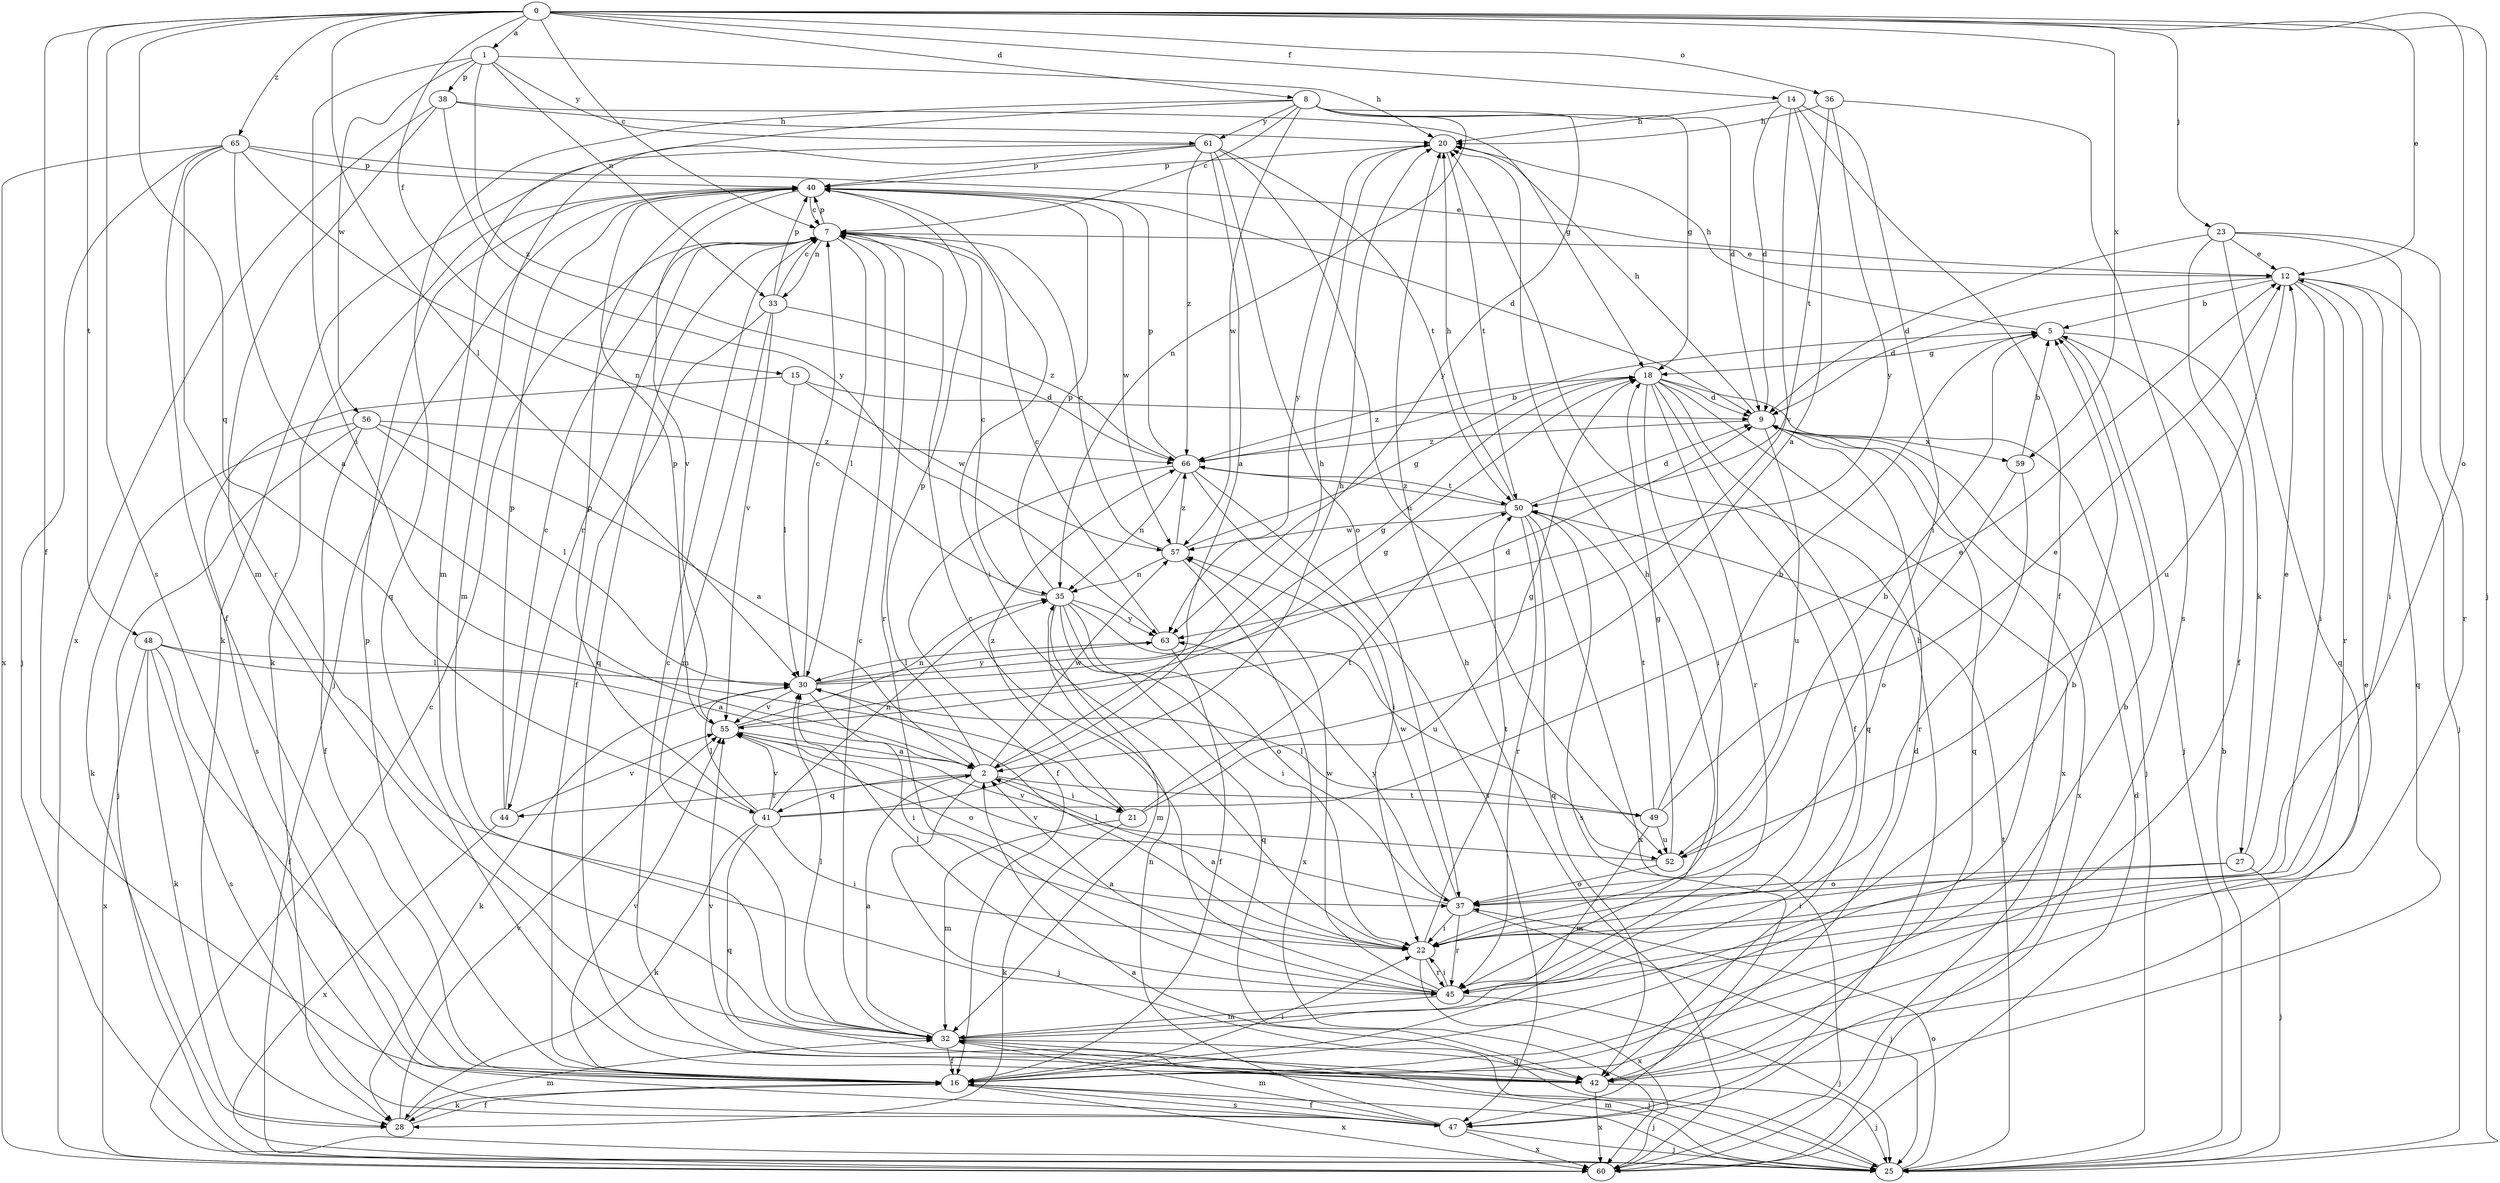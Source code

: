 strict digraph  {
0;
1;
2;
5;
7;
8;
9;
12;
14;
15;
16;
18;
20;
21;
22;
23;
25;
27;
28;
30;
32;
33;
35;
36;
37;
38;
40;
41;
42;
44;
45;
47;
48;
49;
50;
52;
55;
56;
57;
59;
60;
61;
63;
65;
66;
0 -> 1  [label=a];
0 -> 7  [label=c];
0 -> 8  [label=d];
0 -> 12  [label=e];
0 -> 14  [label=f];
0 -> 15  [label=f];
0 -> 16  [label=f];
0 -> 23  [label=j];
0 -> 25  [label=j];
0 -> 30  [label=l];
0 -> 36  [label=o];
0 -> 37  [label=o];
0 -> 41  [label=q];
0 -> 47  [label=s];
0 -> 48  [label=t];
0 -> 59  [label=x];
0 -> 65  [label=z];
1 -> 20  [label=h];
1 -> 21  [label=i];
1 -> 33  [label=n];
1 -> 38  [label=p];
1 -> 56  [label=w];
1 -> 61  [label=y];
1 -> 66  [label=z];
2 -> 20  [label=h];
2 -> 21  [label=i];
2 -> 25  [label=j];
2 -> 40  [label=p];
2 -> 41  [label=q];
2 -> 44  [label=r];
2 -> 49  [label=t];
2 -> 57  [label=w];
5 -> 18  [label=g];
5 -> 20  [label=h];
5 -> 25  [label=j];
5 -> 27  [label=k];
7 -> 12  [label=e];
7 -> 30  [label=l];
7 -> 33  [label=n];
7 -> 40  [label=p];
7 -> 42  [label=q];
7 -> 44  [label=r];
7 -> 45  [label=r];
8 -> 7  [label=c];
8 -> 9  [label=d];
8 -> 18  [label=g];
8 -> 32  [label=m];
8 -> 35  [label=n];
8 -> 42  [label=q];
8 -> 57  [label=w];
8 -> 61  [label=y];
8 -> 63  [label=y];
9 -> 20  [label=h];
9 -> 42  [label=q];
9 -> 52  [label=u];
9 -> 59  [label=x];
9 -> 60  [label=x];
9 -> 66  [label=z];
12 -> 5  [label=b];
12 -> 9  [label=d];
12 -> 22  [label=i];
12 -> 25  [label=j];
12 -> 42  [label=q];
12 -> 45  [label=r];
12 -> 52  [label=u];
14 -> 2  [label=a];
14 -> 9  [label=d];
14 -> 16  [label=f];
14 -> 20  [label=h];
14 -> 22  [label=i];
14 -> 55  [label=v];
15 -> 9  [label=d];
15 -> 30  [label=l];
15 -> 47  [label=s];
15 -> 57  [label=w];
16 -> 5  [label=b];
16 -> 12  [label=e];
16 -> 22  [label=i];
16 -> 25  [label=j];
16 -> 28  [label=k];
16 -> 40  [label=p];
16 -> 47  [label=s];
16 -> 55  [label=v];
16 -> 60  [label=x];
18 -> 9  [label=d];
18 -> 16  [label=f];
18 -> 22  [label=i];
18 -> 25  [label=j];
18 -> 42  [label=q];
18 -> 45  [label=r];
18 -> 60  [label=x];
18 -> 66  [label=z];
20 -> 40  [label=p];
20 -> 50  [label=t];
20 -> 63  [label=y];
21 -> 18  [label=g];
21 -> 28  [label=k];
21 -> 32  [label=m];
21 -> 50  [label=t];
21 -> 66  [label=z];
22 -> 2  [label=a];
22 -> 30  [label=l];
22 -> 45  [label=r];
22 -> 50  [label=t];
22 -> 60  [label=x];
23 -> 9  [label=d];
23 -> 12  [label=e];
23 -> 16  [label=f];
23 -> 22  [label=i];
23 -> 42  [label=q];
23 -> 45  [label=r];
25 -> 2  [label=a];
25 -> 5  [label=b];
25 -> 32  [label=m];
25 -> 37  [label=o];
25 -> 50  [label=t];
27 -> 12  [label=e];
27 -> 22  [label=i];
27 -> 25  [label=j];
27 -> 37  [label=o];
28 -> 16  [label=f];
28 -> 32  [label=m];
28 -> 55  [label=v];
30 -> 7  [label=c];
30 -> 9  [label=d];
30 -> 18  [label=g];
30 -> 22  [label=i];
30 -> 28  [label=k];
30 -> 55  [label=v];
30 -> 63  [label=y];
32 -> 2  [label=a];
32 -> 5  [label=b];
32 -> 7  [label=c];
32 -> 16  [label=f];
32 -> 25  [label=j];
32 -> 30  [label=l];
32 -> 42  [label=q];
33 -> 7  [label=c];
33 -> 16  [label=f];
33 -> 32  [label=m];
33 -> 40  [label=p];
33 -> 55  [label=v];
33 -> 66  [label=z];
35 -> 7  [label=c];
35 -> 22  [label=i];
35 -> 32  [label=m];
35 -> 37  [label=o];
35 -> 40  [label=p];
35 -> 42  [label=q];
35 -> 52  [label=u];
35 -> 63  [label=y];
36 -> 20  [label=h];
36 -> 47  [label=s];
36 -> 50  [label=t];
36 -> 63  [label=y];
37 -> 22  [label=i];
37 -> 25  [label=j];
37 -> 45  [label=r];
37 -> 55  [label=v];
37 -> 57  [label=w];
37 -> 63  [label=y];
38 -> 18  [label=g];
38 -> 20  [label=h];
38 -> 32  [label=m];
38 -> 60  [label=x];
38 -> 63  [label=y];
40 -> 7  [label=c];
40 -> 9  [label=d];
40 -> 22  [label=i];
40 -> 25  [label=j];
40 -> 28  [label=k];
40 -> 55  [label=v];
40 -> 57  [label=w];
41 -> 12  [label=e];
41 -> 20  [label=h];
41 -> 22  [label=i];
41 -> 28  [label=k];
41 -> 30  [label=l];
41 -> 35  [label=n];
41 -> 40  [label=p];
41 -> 42  [label=q];
41 -> 55  [label=v];
42 -> 7  [label=c];
42 -> 9  [label=d];
42 -> 25  [label=j];
42 -> 55  [label=v];
42 -> 60  [label=x];
44 -> 7  [label=c];
44 -> 40  [label=p];
44 -> 55  [label=v];
44 -> 60  [label=x];
45 -> 2  [label=a];
45 -> 7  [label=c];
45 -> 20  [label=h];
45 -> 22  [label=i];
45 -> 25  [label=j];
45 -> 30  [label=l];
45 -> 32  [label=m];
45 -> 57  [label=w];
47 -> 16  [label=f];
47 -> 20  [label=h];
47 -> 25  [label=j];
47 -> 32  [label=m];
47 -> 35  [label=n];
47 -> 60  [label=x];
48 -> 2  [label=a];
48 -> 16  [label=f];
48 -> 28  [label=k];
48 -> 30  [label=l];
48 -> 47  [label=s];
48 -> 60  [label=x];
49 -> 5  [label=b];
49 -> 12  [label=e];
49 -> 30  [label=l];
49 -> 32  [label=m];
49 -> 50  [label=t];
49 -> 52  [label=u];
50 -> 9  [label=d];
50 -> 20  [label=h];
50 -> 42  [label=q];
50 -> 45  [label=r];
50 -> 47  [label=s];
50 -> 57  [label=w];
50 -> 60  [label=x];
50 -> 66  [label=z];
52 -> 5  [label=b];
52 -> 18  [label=g];
52 -> 37  [label=o];
52 -> 55  [label=v];
55 -> 2  [label=a];
55 -> 18  [label=g];
55 -> 35  [label=n];
55 -> 37  [label=o];
55 -> 40  [label=p];
56 -> 2  [label=a];
56 -> 16  [label=f];
56 -> 25  [label=j];
56 -> 28  [label=k];
56 -> 30  [label=l];
56 -> 66  [label=z];
57 -> 7  [label=c];
57 -> 18  [label=g];
57 -> 35  [label=n];
57 -> 60  [label=x];
57 -> 66  [label=z];
59 -> 5  [label=b];
59 -> 37  [label=o];
59 -> 45  [label=r];
60 -> 7  [label=c];
60 -> 9  [label=d];
60 -> 20  [label=h];
61 -> 2  [label=a];
61 -> 28  [label=k];
61 -> 32  [label=m];
61 -> 37  [label=o];
61 -> 40  [label=p];
61 -> 50  [label=t];
61 -> 52  [label=u];
61 -> 66  [label=z];
63 -> 7  [label=c];
63 -> 16  [label=f];
63 -> 30  [label=l];
65 -> 2  [label=a];
65 -> 12  [label=e];
65 -> 16  [label=f];
65 -> 25  [label=j];
65 -> 35  [label=n];
65 -> 40  [label=p];
65 -> 45  [label=r];
65 -> 60  [label=x];
66 -> 5  [label=b];
66 -> 16  [label=f];
66 -> 22  [label=i];
66 -> 35  [label=n];
66 -> 40  [label=p];
66 -> 47  [label=s];
66 -> 50  [label=t];
}
